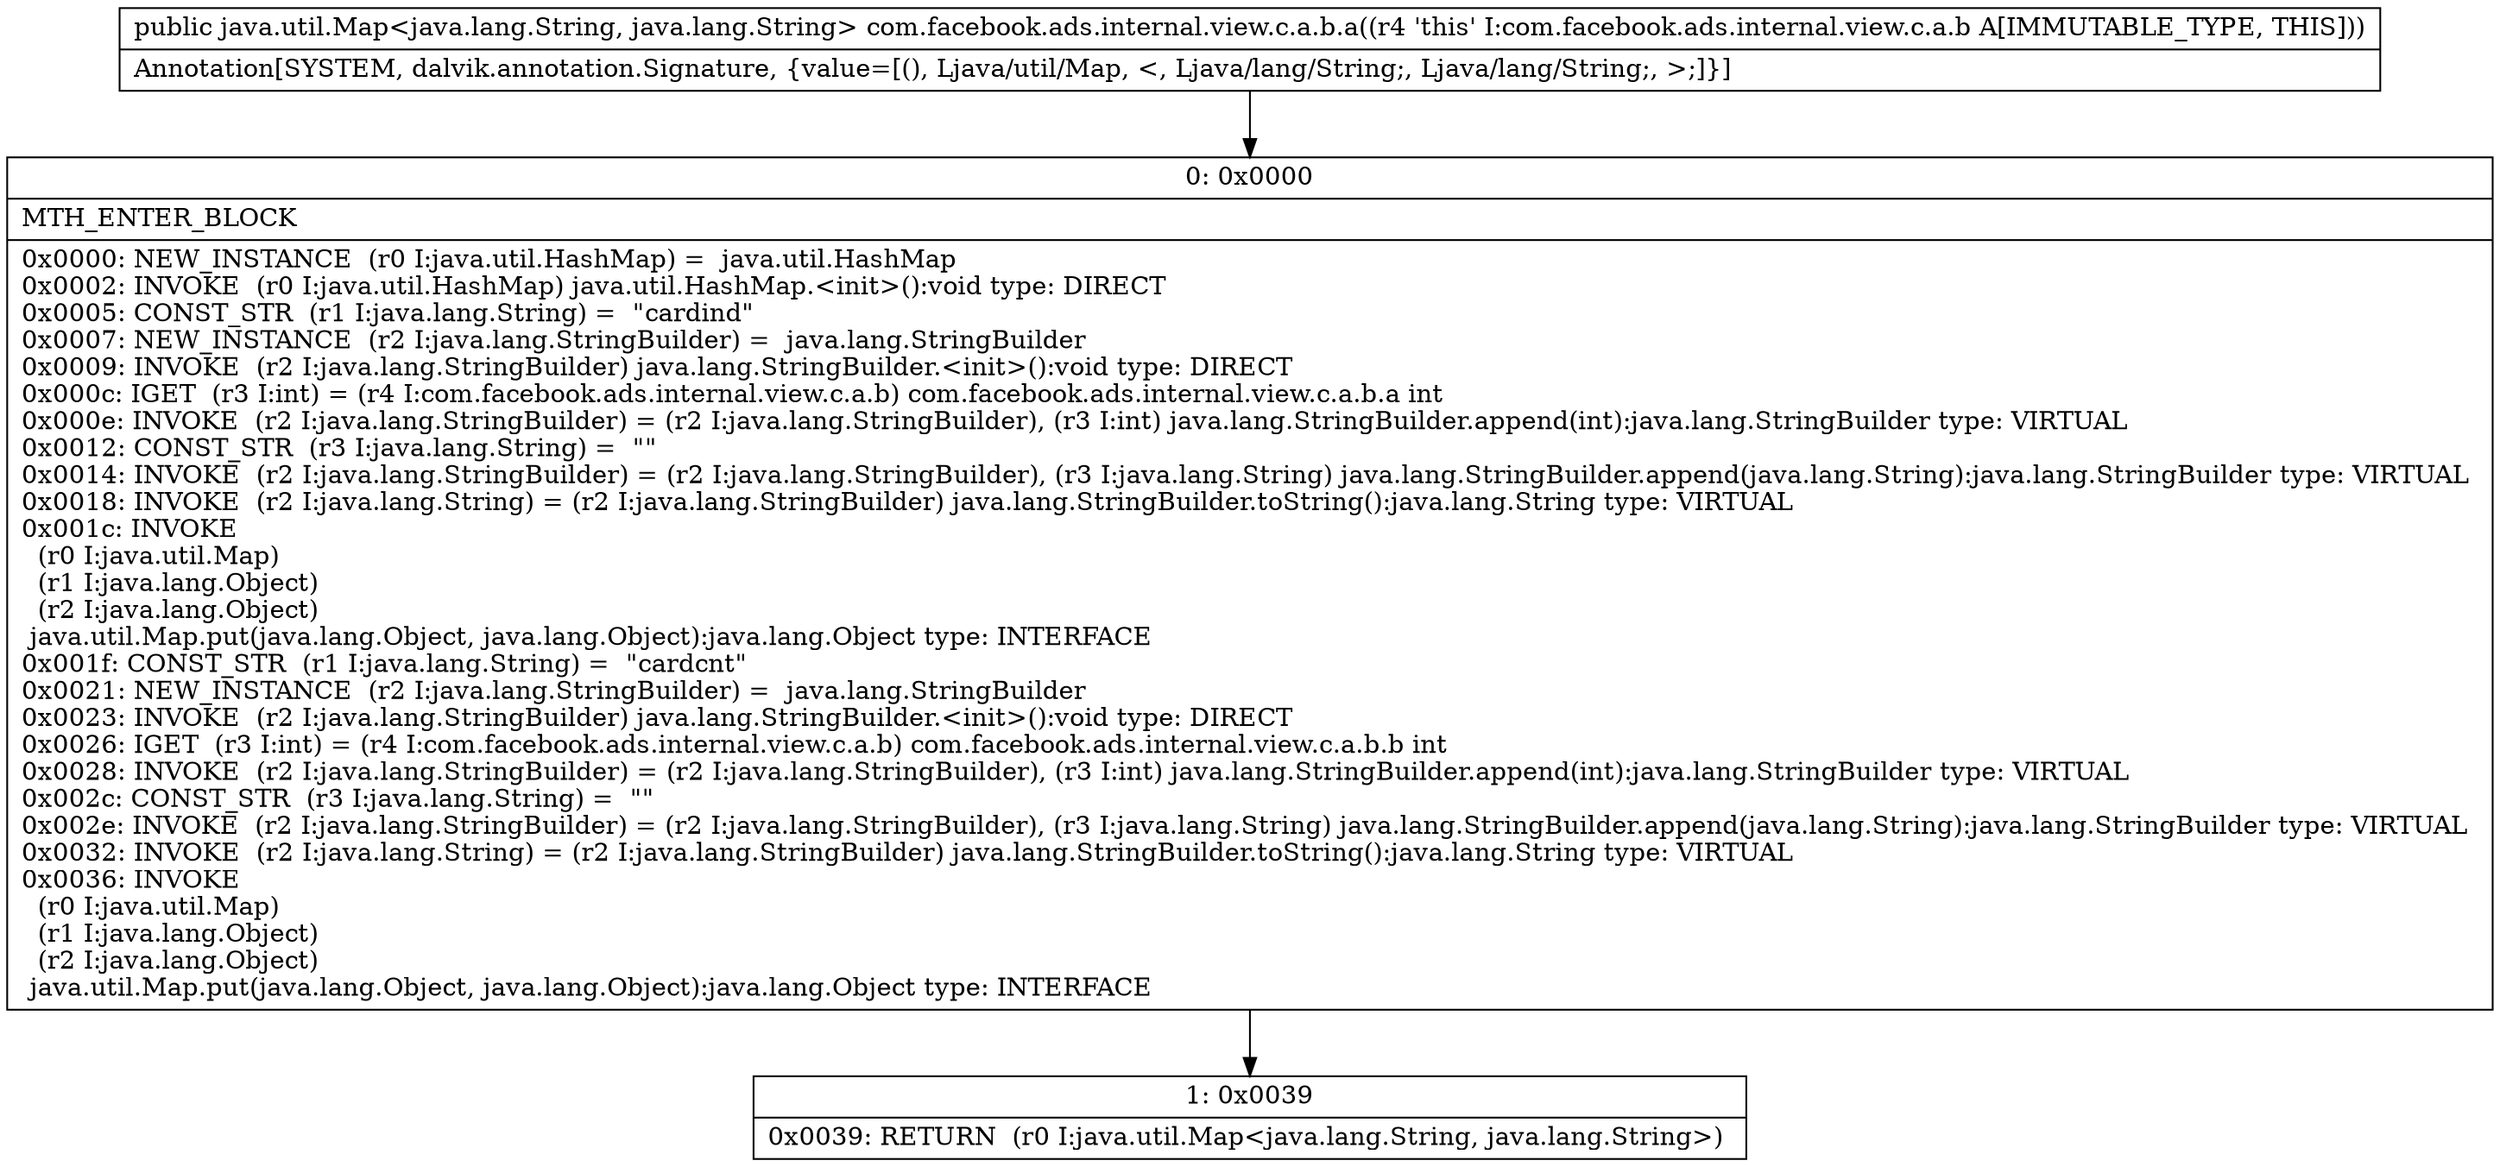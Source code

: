 digraph "CFG forcom.facebook.ads.internal.view.c.a.b.a()Ljava\/util\/Map;" {
Node_0 [shape=record,label="{0\:\ 0x0000|MTH_ENTER_BLOCK\l|0x0000: NEW_INSTANCE  (r0 I:java.util.HashMap) =  java.util.HashMap \l0x0002: INVOKE  (r0 I:java.util.HashMap) java.util.HashMap.\<init\>():void type: DIRECT \l0x0005: CONST_STR  (r1 I:java.lang.String) =  \"cardind\" \l0x0007: NEW_INSTANCE  (r2 I:java.lang.StringBuilder) =  java.lang.StringBuilder \l0x0009: INVOKE  (r2 I:java.lang.StringBuilder) java.lang.StringBuilder.\<init\>():void type: DIRECT \l0x000c: IGET  (r3 I:int) = (r4 I:com.facebook.ads.internal.view.c.a.b) com.facebook.ads.internal.view.c.a.b.a int \l0x000e: INVOKE  (r2 I:java.lang.StringBuilder) = (r2 I:java.lang.StringBuilder), (r3 I:int) java.lang.StringBuilder.append(int):java.lang.StringBuilder type: VIRTUAL \l0x0012: CONST_STR  (r3 I:java.lang.String) =  \"\" \l0x0014: INVOKE  (r2 I:java.lang.StringBuilder) = (r2 I:java.lang.StringBuilder), (r3 I:java.lang.String) java.lang.StringBuilder.append(java.lang.String):java.lang.StringBuilder type: VIRTUAL \l0x0018: INVOKE  (r2 I:java.lang.String) = (r2 I:java.lang.StringBuilder) java.lang.StringBuilder.toString():java.lang.String type: VIRTUAL \l0x001c: INVOKE  \l  (r0 I:java.util.Map)\l  (r1 I:java.lang.Object)\l  (r2 I:java.lang.Object)\l java.util.Map.put(java.lang.Object, java.lang.Object):java.lang.Object type: INTERFACE \l0x001f: CONST_STR  (r1 I:java.lang.String) =  \"cardcnt\" \l0x0021: NEW_INSTANCE  (r2 I:java.lang.StringBuilder) =  java.lang.StringBuilder \l0x0023: INVOKE  (r2 I:java.lang.StringBuilder) java.lang.StringBuilder.\<init\>():void type: DIRECT \l0x0026: IGET  (r3 I:int) = (r4 I:com.facebook.ads.internal.view.c.a.b) com.facebook.ads.internal.view.c.a.b.b int \l0x0028: INVOKE  (r2 I:java.lang.StringBuilder) = (r2 I:java.lang.StringBuilder), (r3 I:int) java.lang.StringBuilder.append(int):java.lang.StringBuilder type: VIRTUAL \l0x002c: CONST_STR  (r3 I:java.lang.String) =  \"\" \l0x002e: INVOKE  (r2 I:java.lang.StringBuilder) = (r2 I:java.lang.StringBuilder), (r3 I:java.lang.String) java.lang.StringBuilder.append(java.lang.String):java.lang.StringBuilder type: VIRTUAL \l0x0032: INVOKE  (r2 I:java.lang.String) = (r2 I:java.lang.StringBuilder) java.lang.StringBuilder.toString():java.lang.String type: VIRTUAL \l0x0036: INVOKE  \l  (r0 I:java.util.Map)\l  (r1 I:java.lang.Object)\l  (r2 I:java.lang.Object)\l java.util.Map.put(java.lang.Object, java.lang.Object):java.lang.Object type: INTERFACE \l}"];
Node_1 [shape=record,label="{1\:\ 0x0039|0x0039: RETURN  (r0 I:java.util.Map\<java.lang.String, java.lang.String\>) \l}"];
MethodNode[shape=record,label="{public java.util.Map\<java.lang.String, java.lang.String\> com.facebook.ads.internal.view.c.a.b.a((r4 'this' I:com.facebook.ads.internal.view.c.a.b A[IMMUTABLE_TYPE, THIS]))  | Annotation[SYSTEM, dalvik.annotation.Signature, \{value=[(), Ljava\/util\/Map, \<, Ljava\/lang\/String;, Ljava\/lang\/String;, \>;]\}]\l}"];
MethodNode -> Node_0;
Node_0 -> Node_1;
}

